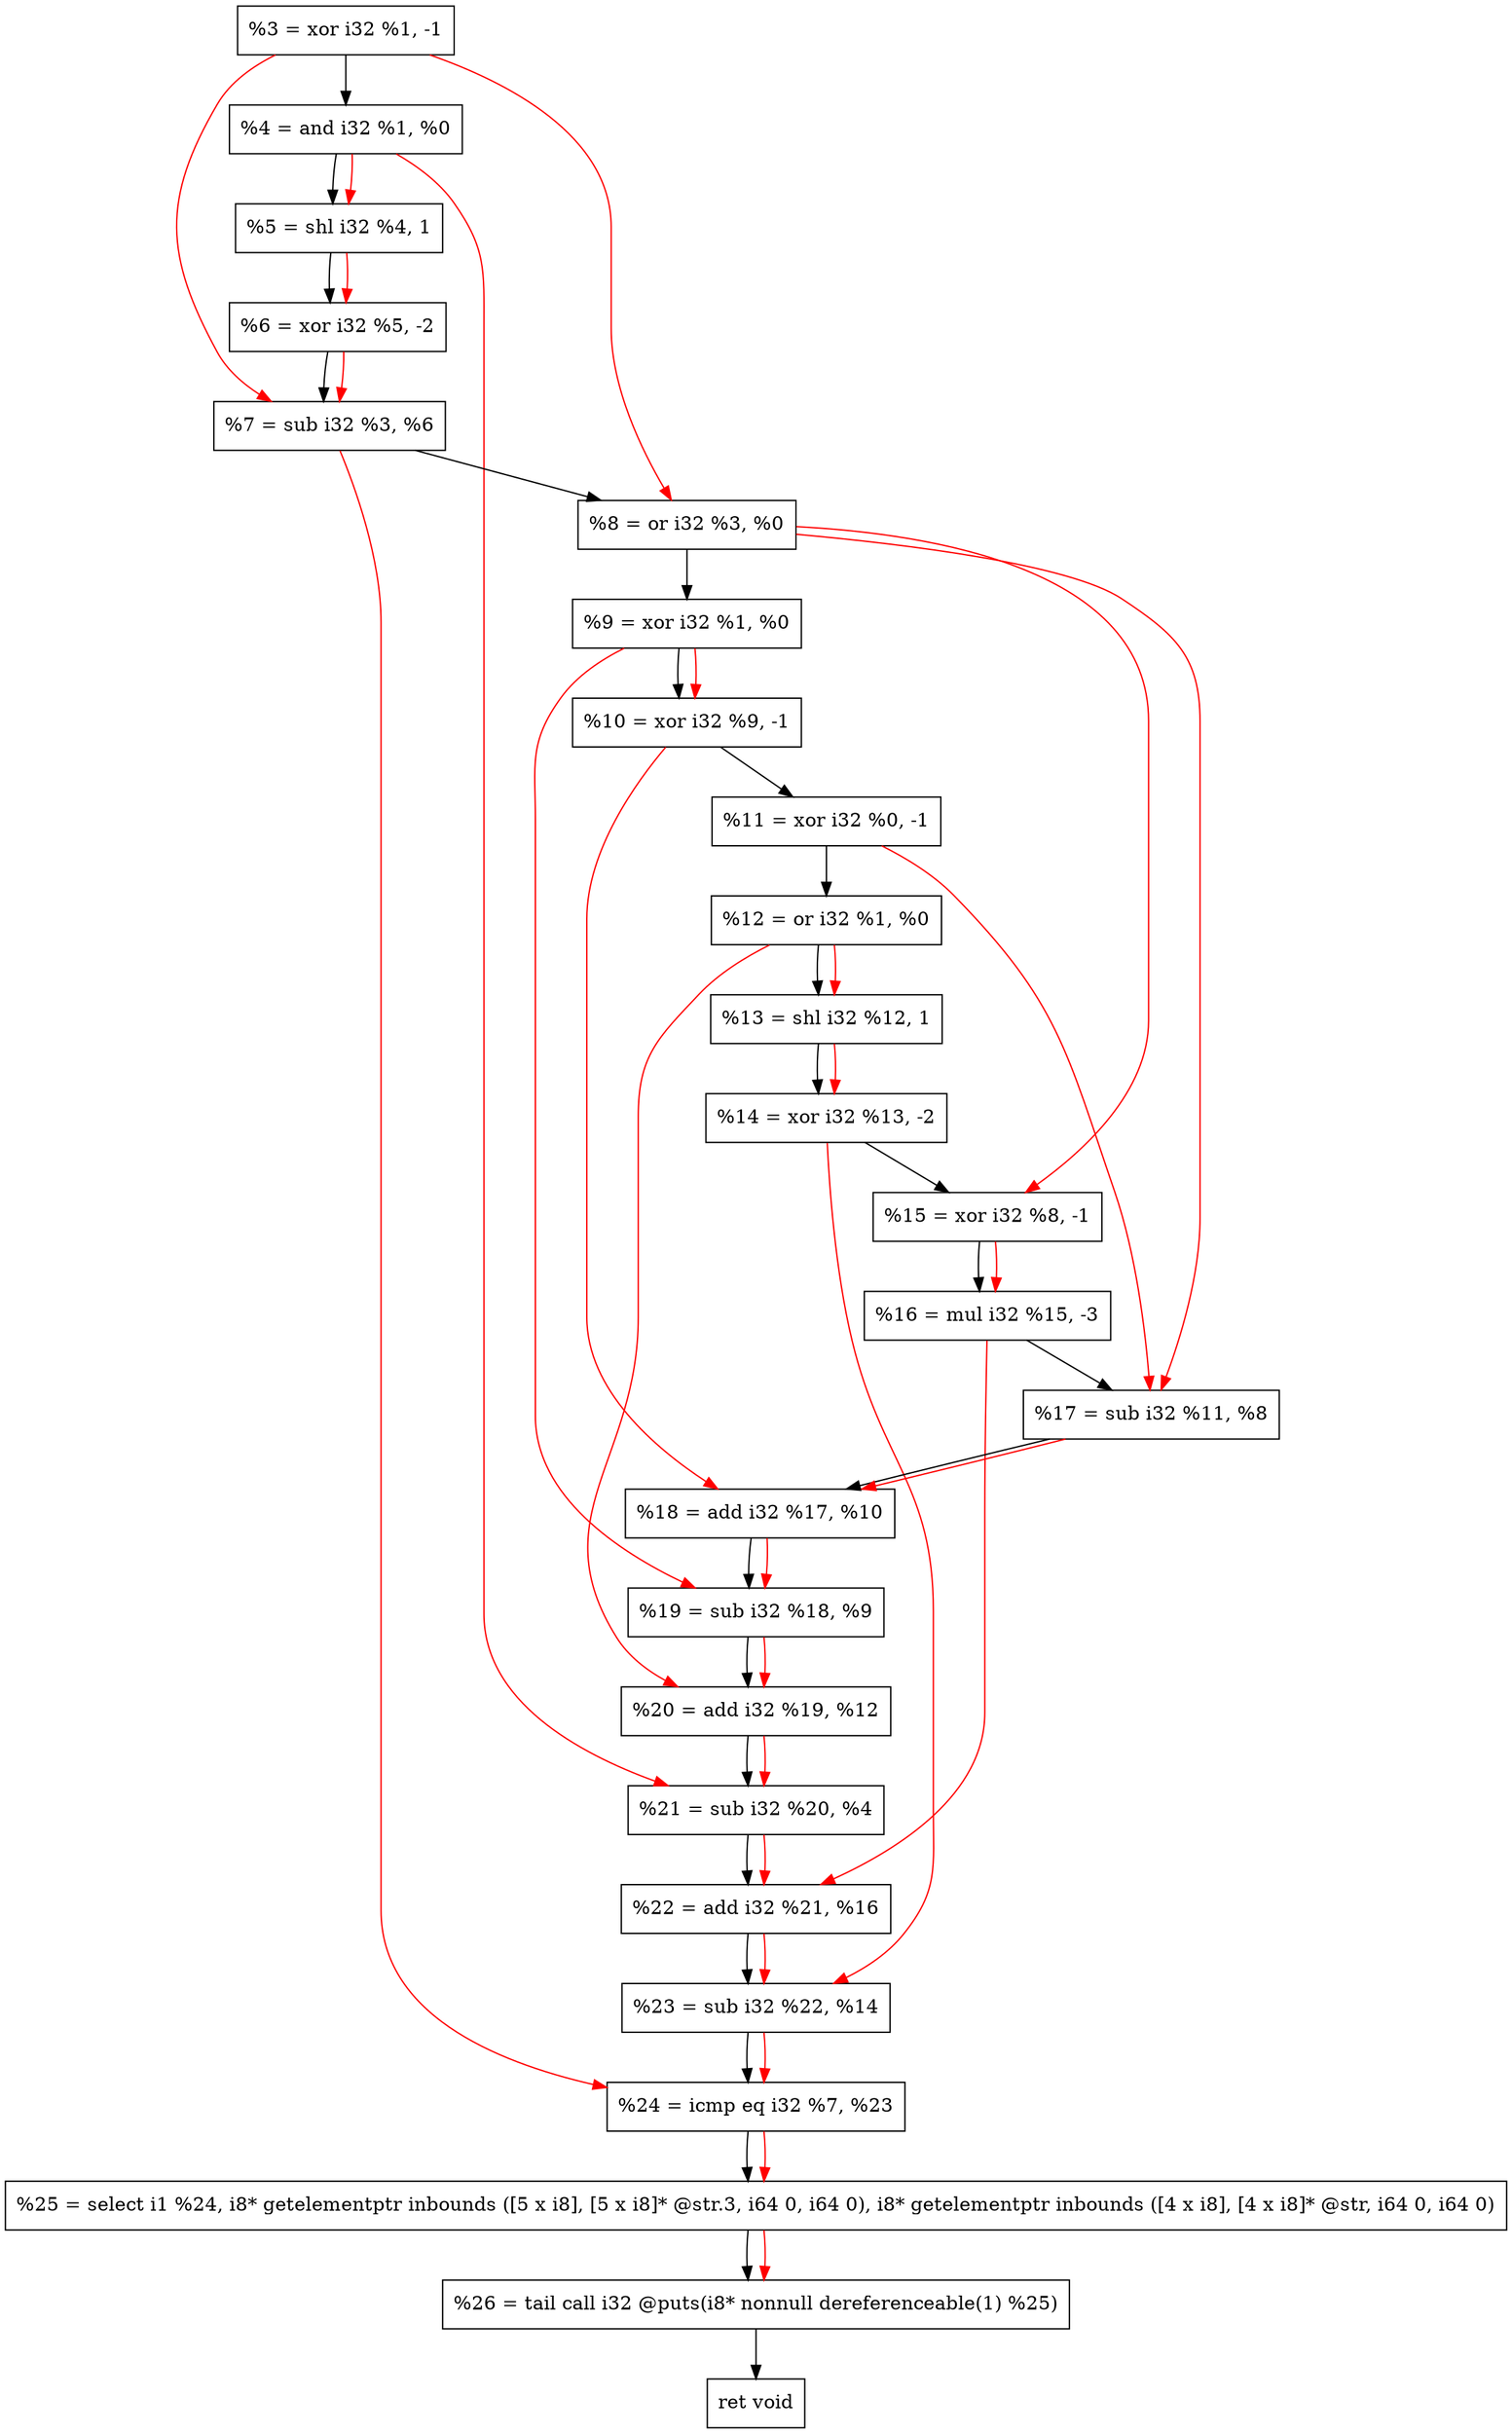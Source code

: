 digraph "DFG for'crackme' function" {
	Node0x67eb20[shape=record, label="  %3 = xor i32 %1, -1"];
	Node0x67eb90[shape=record, label="  %4 = and i32 %1, %0"];
	Node0x67ec50[shape=record, label="  %5 = shl i32 %4, 1"];
	Node0x67ecf0[shape=record, label="  %6 = xor i32 %5, -2"];
	Node0x67ed60[shape=record, label="  %7 = sub i32 %3, %6"];
	Node0x67edd0[shape=record, label="  %8 = or i32 %3, %0"];
	Node0x67ee40[shape=record, label="  %9 = xor i32 %1, %0"];
	Node0x67eeb0[shape=record, label="  %10 = xor i32 %9, -1"];
	Node0x67ef20[shape=record, label="  %11 = xor i32 %0, -1"];
	Node0x67ef90[shape=record, label="  %12 = or i32 %1, %0"];
	Node0x67f000[shape=record, label="  %13 = shl i32 %12, 1"];
	Node0x67f070[shape=record, label="  %14 = xor i32 %13, -2"];
	Node0x67f0e0[shape=record, label="  %15 = xor i32 %8, -1"];
	Node0x67f180[shape=record, label="  %16 = mul i32 %15, -3"];
	Node0x67f1f0[shape=record, label="  %17 = sub i32 %11, %8"];
	Node0x67f260[shape=record, label="  %18 = add i32 %17, %10"];
	Node0x67f2d0[shape=record, label="  %19 = sub i32 %18, %9"];
	Node0x67f340[shape=record, label="  %20 = add i32 %19, %12"];
	Node0x67f3b0[shape=record, label="  %21 = sub i32 %20, %4"];
	Node0x67f420[shape=record, label="  %22 = add i32 %21, %16"];
	Node0x67f490[shape=record, label="  %23 = sub i32 %22, %14"];
	Node0x67f500[shape=record, label="  %24 = icmp eq i32 %7, %23"];
	Node0x61f268[shape=record, label="  %25 = select i1 %24, i8* getelementptr inbounds ([5 x i8], [5 x i8]* @str.3, i64 0, i64 0), i8* getelementptr inbounds ([4 x i8], [4 x i8]* @str, i64 0, i64 0)"];
	Node0x67f9a0[shape=record, label="  %26 = tail call i32 @puts(i8* nonnull dereferenceable(1) %25)"];
	Node0x67f9f0[shape=record, label="  ret void"];
	Node0x67eb20 -> Node0x67eb90;
	Node0x67eb90 -> Node0x67ec50;
	Node0x67ec50 -> Node0x67ecf0;
	Node0x67ecf0 -> Node0x67ed60;
	Node0x67ed60 -> Node0x67edd0;
	Node0x67edd0 -> Node0x67ee40;
	Node0x67ee40 -> Node0x67eeb0;
	Node0x67eeb0 -> Node0x67ef20;
	Node0x67ef20 -> Node0x67ef90;
	Node0x67ef90 -> Node0x67f000;
	Node0x67f000 -> Node0x67f070;
	Node0x67f070 -> Node0x67f0e0;
	Node0x67f0e0 -> Node0x67f180;
	Node0x67f180 -> Node0x67f1f0;
	Node0x67f1f0 -> Node0x67f260;
	Node0x67f260 -> Node0x67f2d0;
	Node0x67f2d0 -> Node0x67f340;
	Node0x67f340 -> Node0x67f3b0;
	Node0x67f3b0 -> Node0x67f420;
	Node0x67f420 -> Node0x67f490;
	Node0x67f490 -> Node0x67f500;
	Node0x67f500 -> Node0x61f268;
	Node0x61f268 -> Node0x67f9a0;
	Node0x67f9a0 -> Node0x67f9f0;
edge [color=red]
	Node0x67eb90 -> Node0x67ec50;
	Node0x67ec50 -> Node0x67ecf0;
	Node0x67eb20 -> Node0x67ed60;
	Node0x67ecf0 -> Node0x67ed60;
	Node0x67eb20 -> Node0x67edd0;
	Node0x67ee40 -> Node0x67eeb0;
	Node0x67ef90 -> Node0x67f000;
	Node0x67f000 -> Node0x67f070;
	Node0x67edd0 -> Node0x67f0e0;
	Node0x67f0e0 -> Node0x67f180;
	Node0x67ef20 -> Node0x67f1f0;
	Node0x67edd0 -> Node0x67f1f0;
	Node0x67f1f0 -> Node0x67f260;
	Node0x67eeb0 -> Node0x67f260;
	Node0x67f260 -> Node0x67f2d0;
	Node0x67ee40 -> Node0x67f2d0;
	Node0x67f2d0 -> Node0x67f340;
	Node0x67ef90 -> Node0x67f340;
	Node0x67f340 -> Node0x67f3b0;
	Node0x67eb90 -> Node0x67f3b0;
	Node0x67f3b0 -> Node0x67f420;
	Node0x67f180 -> Node0x67f420;
	Node0x67f420 -> Node0x67f490;
	Node0x67f070 -> Node0x67f490;
	Node0x67ed60 -> Node0x67f500;
	Node0x67f490 -> Node0x67f500;
	Node0x67f500 -> Node0x61f268;
	Node0x61f268 -> Node0x67f9a0;
}
